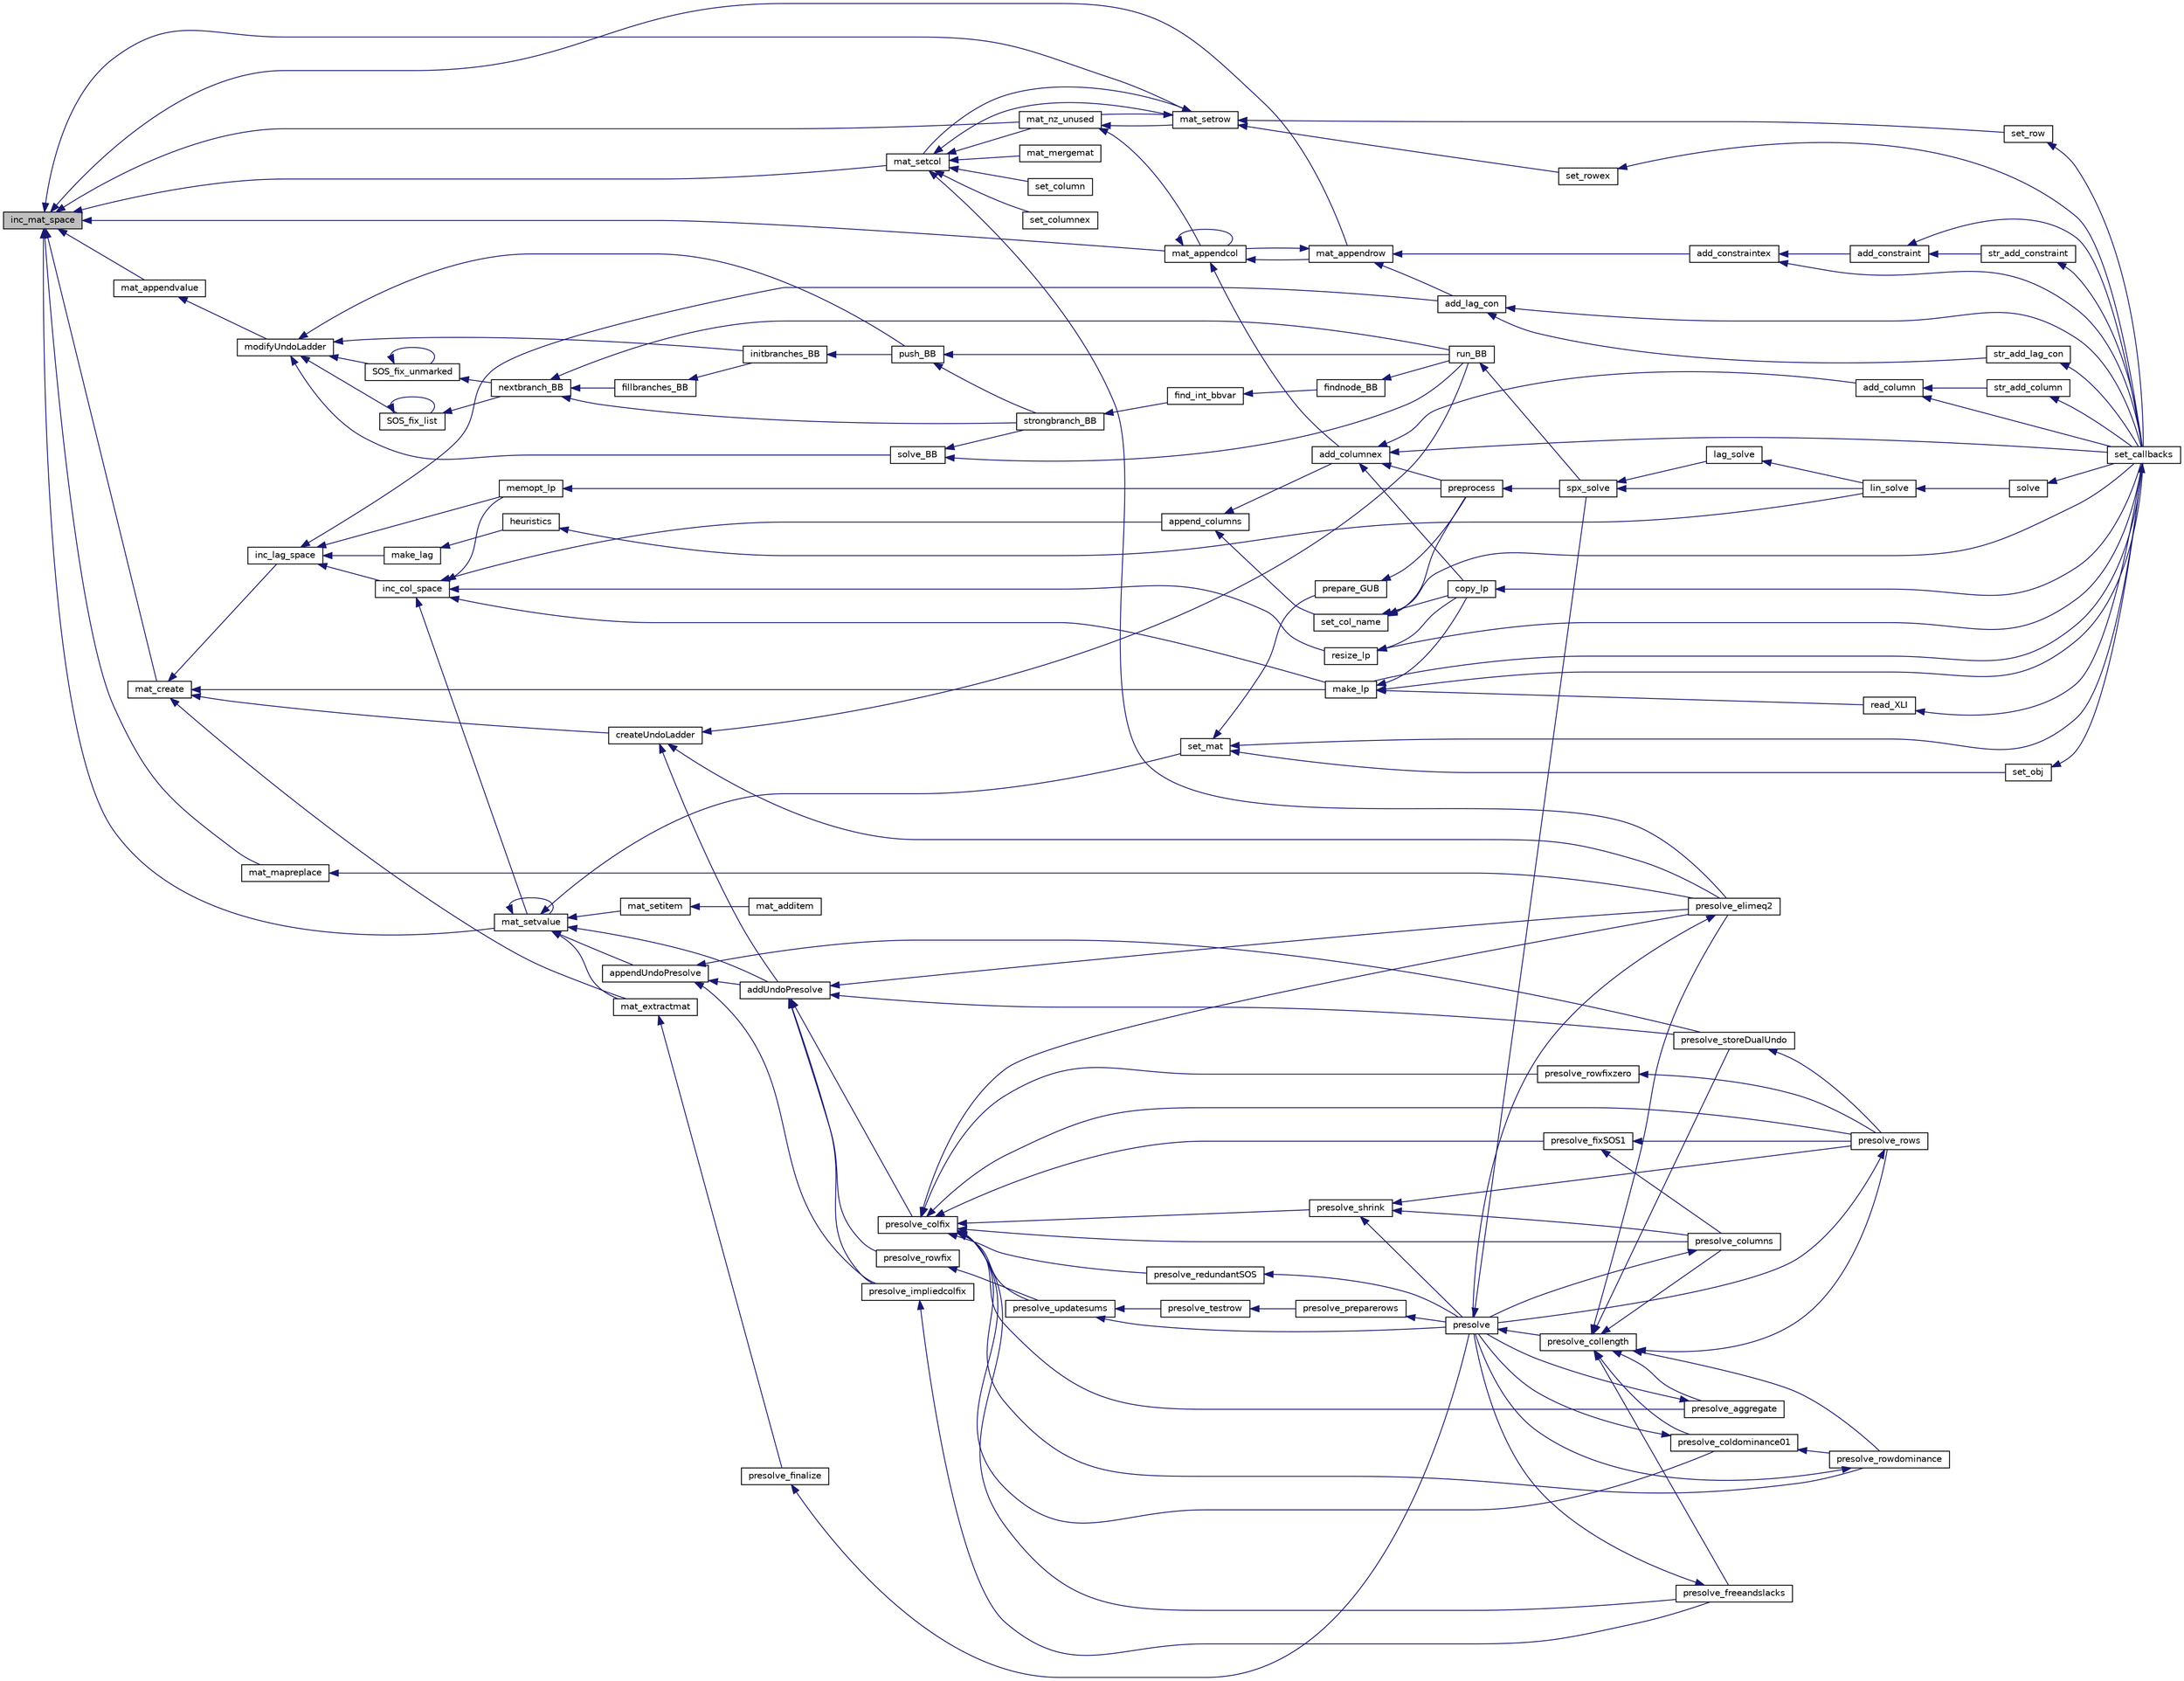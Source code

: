 digraph "inc_mat_space"
{
  edge [fontname="Helvetica",fontsize="10",labelfontname="Helvetica",labelfontsize="10"];
  node [fontname="Helvetica",fontsize="10",shape=record];
  rankdir="LR";
  Node824 [label="inc_mat_space",height=0.2,width=0.4,color="black", fillcolor="grey75", style="filled", fontcolor="black"];
  Node824 -> Node825 [dir="back",color="midnightblue",fontsize="10",style="solid",fontname="Helvetica"];
  Node825 [label="mat_create",height=0.2,width=0.4,color="black", fillcolor="white", style="filled",URL="$d0/d48/lp__matrix_8h.html#a74e25504b7d9dc9615fbe2326ecd2810"];
  Node825 -> Node826 [dir="back",color="midnightblue",fontsize="10",style="solid",fontname="Helvetica"];
  Node826 [label="make_lp",height=0.2,width=0.4,color="black", fillcolor="white", style="filled",URL="$df/df7/lp__lib_8h.html#a68a0333d84dd944f67e2a0ec72e346a9"];
  Node826 -> Node827 [dir="back",color="midnightblue",fontsize="10",style="solid",fontname="Helvetica"];
  Node827 [label="copy_lp",height=0.2,width=0.4,color="black", fillcolor="white", style="filled",URL="$df/df7/lp__lib_8h.html#aca83ecdbc200b414db491306f3070ae9"];
  Node827 -> Node828 [dir="back",color="midnightblue",fontsize="10",style="solid",fontname="Helvetica"];
  Node828 [label="set_callbacks",height=0.2,width=0.4,color="black", fillcolor="white", style="filled",URL="$df/df7/lp__lib_8h.html#a929e8acb9704f61e16927c915c15cd07"];
  Node828 -> Node826 [dir="back",color="midnightblue",fontsize="10",style="solid",fontname="Helvetica"];
  Node826 -> Node828 [dir="back",color="midnightblue",fontsize="10",style="solid",fontname="Helvetica"];
  Node826 -> Node829 [dir="back",color="midnightblue",fontsize="10",style="solid",fontname="Helvetica"];
  Node829 [label="read_XLI",height=0.2,width=0.4,color="black", fillcolor="white", style="filled",URL="$df/df7/lp__lib_8h.html#a351dd803960ab0dae2b39f2c65d3a58d"];
  Node829 -> Node828 [dir="back",color="midnightblue",fontsize="10",style="solid",fontname="Helvetica"];
  Node825 -> Node830 [dir="back",color="midnightblue",fontsize="10",style="solid",fontname="Helvetica"];
  Node830 [label="inc_lag_space",height=0.2,width=0.4,color="black", fillcolor="white", style="filled",URL="$df/df7/lp__lib_8h.html#adf404d01bb0e497e22b77fb59c53f02f"];
  Node830 -> Node831 [dir="back",color="midnightblue",fontsize="10",style="solid",fontname="Helvetica"];
  Node831 [label="memopt_lp",height=0.2,width=0.4,color="black", fillcolor="white", style="filled",URL="$df/df7/lp__lib_8h.html#af9340fa7c8926c39b68325dcef47a2eb"];
  Node831 -> Node832 [dir="back",color="midnightblue",fontsize="10",style="solid",fontname="Helvetica"];
  Node832 [label="preprocess",height=0.2,width=0.4,color="black", fillcolor="white", style="filled",URL="$df/df7/lp__lib_8h.html#a97c637125d89c31df9c86d5b091567be"];
  Node832 -> Node833 [dir="back",color="midnightblue",fontsize="10",style="solid",fontname="Helvetica"];
  Node833 [label="spx_solve",height=0.2,width=0.4,color="black", fillcolor="white", style="filled",URL="$d1/d0a/lp__simplex_8h.html#a3effc8b68c1fb21095e7324d83d0dbf7"];
  Node833 -> Node834 [dir="back",color="midnightblue",fontsize="10",style="solid",fontname="Helvetica"];
  Node834 [label="lag_solve",height=0.2,width=0.4,color="black", fillcolor="white", style="filled",URL="$d1/d0a/lp__simplex_8h.html#a320e9e82c06466267a7cb7844c7767b8"];
  Node834 -> Node835 [dir="back",color="midnightblue",fontsize="10",style="solid",fontname="Helvetica"];
  Node835 [label="lin_solve",height=0.2,width=0.4,color="black", fillcolor="white", style="filled",URL="$d1/d0a/lp__simplex_8h.html#a794b0beb471eb7ece9a694717b65b947"];
  Node835 -> Node836 [dir="back",color="midnightblue",fontsize="10",style="solid",fontname="Helvetica"];
  Node836 [label="solve",height=0.2,width=0.4,color="black", fillcolor="white", style="filled",URL="$df/df7/lp__lib_8h.html#a0f4da3a192397e77e6fe92704d4fad3f"];
  Node836 -> Node828 [dir="back",color="midnightblue",fontsize="10",style="solid",fontname="Helvetica"];
  Node833 -> Node835 [dir="back",color="midnightblue",fontsize="10",style="solid",fontname="Helvetica"];
  Node830 -> Node837 [dir="back",color="midnightblue",fontsize="10",style="solid",fontname="Helvetica"];
  Node837 [label="inc_col_space",height=0.2,width=0.4,color="black", fillcolor="white", style="filled",URL="$df/df7/lp__lib_8h.html#a19aaef4102ef22569c69de15939fd77f"];
  Node837 -> Node826 [dir="back",color="midnightblue",fontsize="10",style="solid",fontname="Helvetica"];
  Node837 -> Node838 [dir="back",color="midnightblue",fontsize="10",style="solid",fontname="Helvetica"];
  Node838 [label="resize_lp",height=0.2,width=0.4,color="black", fillcolor="white", style="filled",URL="$df/df7/lp__lib_8h.html#a3888240fa3e60fcc781ce5139d41225d"];
  Node838 -> Node827 [dir="back",color="midnightblue",fontsize="10",style="solid",fontname="Helvetica"];
  Node838 -> Node828 [dir="back",color="midnightblue",fontsize="10",style="solid",fontname="Helvetica"];
  Node837 -> Node831 [dir="back",color="midnightblue",fontsize="10",style="solid",fontname="Helvetica"];
  Node837 -> Node839 [dir="back",color="midnightblue",fontsize="10",style="solid",fontname="Helvetica"];
  Node839 [label="append_columns",height=0.2,width=0.4,color="black", fillcolor="white", style="filled",URL="$df/df7/lp__lib_8h.html#af2eb621df330da05b8dbe0f492de947c"];
  Node839 -> Node840 [dir="back",color="midnightblue",fontsize="10",style="solid",fontname="Helvetica"];
  Node840 [label="add_columnex",height=0.2,width=0.4,color="black", fillcolor="white", style="filled",URL="$df/df7/lp__lib_8h.html#a2f59f71c70b34d6198979dd6652f2dbd"];
  Node840 -> Node827 [dir="back",color="midnightblue",fontsize="10",style="solid",fontname="Helvetica"];
  Node840 -> Node841 [dir="back",color="midnightblue",fontsize="10",style="solid",fontname="Helvetica"];
  Node841 [label="add_column",height=0.2,width=0.4,color="black", fillcolor="white", style="filled",URL="$df/df7/lp__lib_8h.html#ab0aae6678125797fe5acd4d9e4ec5ada"];
  Node841 -> Node842 [dir="back",color="midnightblue",fontsize="10",style="solid",fontname="Helvetica"];
  Node842 [label="str_add_column",height=0.2,width=0.4,color="black", fillcolor="white", style="filled",URL="$df/df7/lp__lib_8h.html#a8e97e48b7672e3a822758f53b897b960"];
  Node842 -> Node828 [dir="back",color="midnightblue",fontsize="10",style="solid",fontname="Helvetica"];
  Node841 -> Node828 [dir="back",color="midnightblue",fontsize="10",style="solid",fontname="Helvetica"];
  Node840 -> Node828 [dir="back",color="midnightblue",fontsize="10",style="solid",fontname="Helvetica"];
  Node840 -> Node832 [dir="back",color="midnightblue",fontsize="10",style="solid",fontname="Helvetica"];
  Node839 -> Node843 [dir="back",color="midnightblue",fontsize="10",style="solid",fontname="Helvetica"];
  Node843 [label="set_col_name",height=0.2,width=0.4,color="black", fillcolor="white", style="filled",URL="$df/df7/lp__lib_8h.html#a751584b8fc5364188ce4cfedd22a41f0"];
  Node843 -> Node827 [dir="back",color="midnightblue",fontsize="10",style="solid",fontname="Helvetica"];
  Node843 -> Node828 [dir="back",color="midnightblue",fontsize="10",style="solid",fontname="Helvetica"];
  Node843 -> Node832 [dir="back",color="midnightblue",fontsize="10",style="solid",fontname="Helvetica"];
  Node837 -> Node844 [dir="back",color="midnightblue",fontsize="10",style="solid",fontname="Helvetica"];
  Node844 [label="mat_setvalue",height=0.2,width=0.4,color="black", fillcolor="white", style="filled",URL="$d0/d48/lp__matrix_8h.html#a3cf5f70351e501251681b113289293da"];
  Node844 -> Node845 [dir="back",color="midnightblue",fontsize="10",style="solid",fontname="Helvetica"];
  Node845 [label="set_mat",height=0.2,width=0.4,color="black", fillcolor="white", style="filled",URL="$df/df7/lp__lib_8h.html#a21ce2e5c2697a784e679f1b3ae596d92"];
  Node845 -> Node846 [dir="back",color="midnightblue",fontsize="10",style="solid",fontname="Helvetica"];
  Node846 [label="set_obj",height=0.2,width=0.4,color="black", fillcolor="white", style="filled",URL="$df/df7/lp__lib_8h.html#aa23a77296dfa4c4350f59de4eb2dd793"];
  Node846 -> Node828 [dir="back",color="midnightblue",fontsize="10",style="solid",fontname="Helvetica"];
  Node845 -> Node828 [dir="back",color="midnightblue",fontsize="10",style="solid",fontname="Helvetica"];
  Node845 -> Node847 [dir="back",color="midnightblue",fontsize="10",style="solid",fontname="Helvetica"];
  Node847 [label="prepare_GUB",height=0.2,width=0.4,color="black", fillcolor="white", style="filled",URL="$df/df7/lp__lib_8h.html#aa8871fd842850304a627fbe3be7d31fb"];
  Node847 -> Node832 [dir="back",color="midnightblue",fontsize="10",style="solid",fontname="Helvetica"];
  Node844 -> Node848 [dir="back",color="midnightblue",fontsize="10",style="solid",fontname="Helvetica"];
  Node848 [label="mat_extractmat",height=0.2,width=0.4,color="black", fillcolor="white", style="filled",URL="$d0/d48/lp__matrix_8h.html#a8fe5b95ea2aa30bba3f5050534e4c420"];
  Node848 -> Node849 [dir="back",color="midnightblue",fontsize="10",style="solid",fontname="Helvetica"];
  Node849 [label="presolve_finalize",height=0.2,width=0.4,color="black", fillcolor="white", style="filled",URL="$d3/da5/lp__presolve_8c.html#a46c3fddf42b480372a735f9cc14c5c38"];
  Node849 -> Node850 [dir="back",color="midnightblue",fontsize="10",style="solid",fontname="Helvetica"];
  Node850 [label="presolve",height=0.2,width=0.4,color="black", fillcolor="white", style="filled",URL="$da/dae/lp__presolve_8h.html#a63c9f891fb867de51e44d08313fdd585"];
  Node850 -> Node851 [dir="back",color="midnightblue",fontsize="10",style="solid",fontname="Helvetica"];
  Node851 [label="presolve_collength",height=0.2,width=0.4,color="black", fillcolor="white", style="filled",URL="$da/dae/lp__presolve_8h.html#a58b595e285879c5d2996a0a6247d9389"];
  Node851 -> Node852 [dir="back",color="midnightblue",fontsize="10",style="solid",fontname="Helvetica"];
  Node852 [label="presolve_storeDualUndo",height=0.2,width=0.4,color="black", fillcolor="white", style="filled",URL="$d3/da5/lp__presolve_8c.html#a1aba0570d1275e34fbd173aa558c4c14"];
  Node852 -> Node853 [dir="back",color="midnightblue",fontsize="10",style="solid",fontname="Helvetica"];
  Node853 [label="presolve_rows",height=0.2,width=0.4,color="black", fillcolor="white", style="filled",URL="$d3/da5/lp__presolve_8c.html#a93c32e563cfede02af08bd1a3d46bd6d"];
  Node853 -> Node850 [dir="back",color="midnightblue",fontsize="10",style="solid",fontname="Helvetica"];
  Node851 -> Node854 [dir="back",color="midnightblue",fontsize="10",style="solid",fontname="Helvetica"];
  Node854 [label="presolve_elimeq2",height=0.2,width=0.4,color="black", fillcolor="white", style="filled",URL="$d3/da5/lp__presolve_8c.html#a7844c56aa332fe22274fffac21b497b8"];
  Node854 -> Node850 [dir="back",color="midnightblue",fontsize="10",style="solid",fontname="Helvetica"];
  Node851 -> Node855 [dir="back",color="midnightblue",fontsize="10",style="solid",fontname="Helvetica"];
  Node855 [label="presolve_rowdominance",height=0.2,width=0.4,color="black", fillcolor="white", style="filled",URL="$d3/da5/lp__presolve_8c.html#a7e03acd96990d99539251375f7faff4a"];
  Node855 -> Node850 [dir="back",color="midnightblue",fontsize="10",style="solid",fontname="Helvetica"];
  Node851 -> Node856 [dir="back",color="midnightblue",fontsize="10",style="solid",fontname="Helvetica"];
  Node856 [label="presolve_coldominance01",height=0.2,width=0.4,color="black", fillcolor="white", style="filled",URL="$d3/da5/lp__presolve_8c.html#a38ba8dae4e0bbdd4ab2ab77f7d146596"];
  Node856 -> Node855 [dir="back",color="midnightblue",fontsize="10",style="solid",fontname="Helvetica"];
  Node856 -> Node850 [dir="back",color="midnightblue",fontsize="10",style="solid",fontname="Helvetica"];
  Node851 -> Node857 [dir="back",color="midnightblue",fontsize="10",style="solid",fontname="Helvetica"];
  Node857 [label="presolve_aggregate",height=0.2,width=0.4,color="black", fillcolor="white", style="filled",URL="$d3/da5/lp__presolve_8c.html#accb9e4202e7222ff4aba91e3c15efa73"];
  Node857 -> Node850 [dir="back",color="midnightblue",fontsize="10",style="solid",fontname="Helvetica"];
  Node851 -> Node858 [dir="back",color="midnightblue",fontsize="10",style="solid",fontname="Helvetica"];
  Node858 [label="presolve_columns",height=0.2,width=0.4,color="black", fillcolor="white", style="filled",URL="$d3/da5/lp__presolve_8c.html#ada5e067bb25106a6d8ecd75d23be8600"];
  Node858 -> Node850 [dir="back",color="midnightblue",fontsize="10",style="solid",fontname="Helvetica"];
  Node851 -> Node859 [dir="back",color="midnightblue",fontsize="10",style="solid",fontname="Helvetica"];
  Node859 [label="presolve_freeandslacks",height=0.2,width=0.4,color="black", fillcolor="white", style="filled",URL="$d3/da5/lp__presolve_8c.html#a62d34320b14c8946670a7fc73a04828a"];
  Node859 -> Node850 [dir="back",color="midnightblue",fontsize="10",style="solid",fontname="Helvetica"];
  Node851 -> Node853 [dir="back",color="midnightblue",fontsize="10",style="solid",fontname="Helvetica"];
  Node850 -> Node833 [dir="back",color="midnightblue",fontsize="10",style="solid",fontname="Helvetica"];
  Node844 -> Node860 [dir="back",color="midnightblue",fontsize="10",style="solid",fontname="Helvetica"];
  Node860 [label="mat_setitem",height=0.2,width=0.4,color="black", fillcolor="white", style="filled",URL="$d0/d48/lp__matrix_8h.html#ac8defba940597273d1e2f41af9c4fdd6"];
  Node860 -> Node861 [dir="back",color="midnightblue",fontsize="10",style="solid",fontname="Helvetica"];
  Node861 [label="mat_additem",height=0.2,width=0.4,color="black", fillcolor="white", style="filled",URL="$d0/d48/lp__matrix_8h.html#adae88f0f1d337755cfa985774c30135f"];
  Node844 -> Node844 [dir="back",color="midnightblue",fontsize="10",style="solid",fontname="Helvetica"];
  Node844 -> Node862 [dir="back",color="midnightblue",fontsize="10",style="solid",fontname="Helvetica"];
  Node862 [label="appendUndoPresolve",height=0.2,width=0.4,color="black", fillcolor="white", style="filled",URL="$d0/d48/lp__matrix_8h.html#aa8e38f815c9cbd06ef78e67a7f0cb056"];
  Node862 -> Node863 [dir="back",color="midnightblue",fontsize="10",style="solid",fontname="Helvetica"];
  Node863 [label="addUndoPresolve",height=0.2,width=0.4,color="black", fillcolor="white", style="filled",URL="$d0/d48/lp__matrix_8h.html#a1d2df317ce9ff9f7d2175c6f4f5998fd"];
  Node863 -> Node852 [dir="back",color="midnightblue",fontsize="10",style="solid",fontname="Helvetica"];
  Node863 -> Node864 [dir="back",color="midnightblue",fontsize="10",style="solid",fontname="Helvetica"];
  Node864 [label="presolve_rowfix",height=0.2,width=0.4,color="black", fillcolor="white", style="filled",URL="$d3/da5/lp__presolve_8c.html#a520eef3ceedd449b38f7efcba96f8f9d"];
  Node864 -> Node865 [dir="back",color="midnightblue",fontsize="10",style="solid",fontname="Helvetica"];
  Node865 [label="presolve_updatesums",height=0.2,width=0.4,color="black", fillcolor="white", style="filled",URL="$da/dae/lp__presolve_8h.html#a48aae6398bfe8f3779631422b53e0f2c"];
  Node865 -> Node866 [dir="back",color="midnightblue",fontsize="10",style="solid",fontname="Helvetica"];
  Node866 [label="presolve_testrow",height=0.2,width=0.4,color="black", fillcolor="white", style="filled",URL="$d3/da5/lp__presolve_8c.html#ad41ebd5dd7c996f3138eacf6bbf4484f"];
  Node866 -> Node867 [dir="back",color="midnightblue",fontsize="10",style="solid",fontname="Helvetica"];
  Node867 [label="presolve_preparerows",height=0.2,width=0.4,color="black", fillcolor="white", style="filled",URL="$d3/da5/lp__presolve_8c.html#a8907ce5b9083799d1f9b1245a265a104"];
  Node867 -> Node850 [dir="back",color="midnightblue",fontsize="10",style="solid",fontname="Helvetica"];
  Node865 -> Node850 [dir="back",color="midnightblue",fontsize="10",style="solid",fontname="Helvetica"];
  Node863 -> Node868 [dir="back",color="midnightblue",fontsize="10",style="solid",fontname="Helvetica"];
  Node868 [label="presolve_colfix",height=0.2,width=0.4,color="black", fillcolor="white", style="filled",URL="$da/dae/lp__presolve_8h.html#a5ac5af2f2db21d53c5a0655080959a42"];
  Node868 -> Node869 [dir="back",color="midnightblue",fontsize="10",style="solid",fontname="Helvetica"];
  Node869 [label="presolve_shrink",height=0.2,width=0.4,color="black", fillcolor="white", style="filled",URL="$da/dae/lp__presolve_8h.html#a0af83f2ddc82962e4531d33df40823b4"];
  Node869 -> Node858 [dir="back",color="midnightblue",fontsize="10",style="solid",fontname="Helvetica"];
  Node869 -> Node853 [dir="back",color="midnightblue",fontsize="10",style="solid",fontname="Helvetica"];
  Node869 -> Node850 [dir="back",color="midnightblue",fontsize="10",style="solid",fontname="Helvetica"];
  Node868 -> Node870 [dir="back",color="midnightblue",fontsize="10",style="solid",fontname="Helvetica"];
  Node870 [label="presolve_redundantSOS",height=0.2,width=0.4,color="black", fillcolor="white", style="filled",URL="$d3/da5/lp__presolve_8c.html#a59de989fa2e2b3a1c70900138341444c"];
  Node870 -> Node850 [dir="back",color="midnightblue",fontsize="10",style="solid",fontname="Helvetica"];
  Node868 -> Node871 [dir="back",color="midnightblue",fontsize="10",style="solid",fontname="Helvetica"];
  Node871 [label="presolve_fixSOS1",height=0.2,width=0.4,color="black", fillcolor="white", style="filled",URL="$d3/da5/lp__presolve_8c.html#afe23851dfda31715aa642bf989e12ffc"];
  Node871 -> Node858 [dir="back",color="midnightblue",fontsize="10",style="solid",fontname="Helvetica"];
  Node871 -> Node853 [dir="back",color="midnightblue",fontsize="10",style="solid",fontname="Helvetica"];
  Node868 -> Node872 [dir="back",color="midnightblue",fontsize="10",style="solid",fontname="Helvetica"];
  Node872 [label="presolve_rowfixzero",height=0.2,width=0.4,color="black", fillcolor="white", style="filled",URL="$d3/da5/lp__presolve_8c.html#a4f192a0462d482c119b3966df893497c"];
  Node872 -> Node853 [dir="back",color="midnightblue",fontsize="10",style="solid",fontname="Helvetica"];
  Node868 -> Node854 [dir="back",color="midnightblue",fontsize="10",style="solid",fontname="Helvetica"];
  Node868 -> Node865 [dir="back",color="midnightblue",fontsize="10",style="solid",fontname="Helvetica"];
  Node868 -> Node855 [dir="back",color="midnightblue",fontsize="10",style="solid",fontname="Helvetica"];
  Node868 -> Node856 [dir="back",color="midnightblue",fontsize="10",style="solid",fontname="Helvetica"];
  Node868 -> Node857 [dir="back",color="midnightblue",fontsize="10",style="solid",fontname="Helvetica"];
  Node868 -> Node858 [dir="back",color="midnightblue",fontsize="10",style="solid",fontname="Helvetica"];
  Node868 -> Node859 [dir="back",color="midnightblue",fontsize="10",style="solid",fontname="Helvetica"];
  Node868 -> Node853 [dir="back",color="midnightblue",fontsize="10",style="solid",fontname="Helvetica"];
  Node863 -> Node854 [dir="back",color="midnightblue",fontsize="10",style="solid",fontname="Helvetica"];
  Node863 -> Node873 [dir="back",color="midnightblue",fontsize="10",style="solid",fontname="Helvetica"];
  Node873 [label="presolve_impliedcolfix",height=0.2,width=0.4,color="black", fillcolor="white", style="filled",URL="$d3/da5/lp__presolve_8c.html#a25320b5f693a313addfb4d08c8d8a4fc"];
  Node873 -> Node859 [dir="back",color="midnightblue",fontsize="10",style="solid",fontname="Helvetica"];
  Node862 -> Node852 [dir="back",color="midnightblue",fontsize="10",style="solid",fontname="Helvetica"];
  Node862 -> Node873 [dir="back",color="midnightblue",fontsize="10",style="solid",fontname="Helvetica"];
  Node844 -> Node863 [dir="back",color="midnightblue",fontsize="10",style="solid",fontname="Helvetica"];
  Node830 -> Node874 [dir="back",color="midnightblue",fontsize="10",style="solid",fontname="Helvetica"];
  Node874 [label="add_lag_con",height=0.2,width=0.4,color="black", fillcolor="white", style="filled",URL="$df/df7/lp__lib_8h.html#a21817bbdd59cc827d3c872f9dcf596df"];
  Node874 -> Node875 [dir="back",color="midnightblue",fontsize="10",style="solid",fontname="Helvetica"];
  Node875 [label="str_add_lag_con",height=0.2,width=0.4,color="black", fillcolor="white", style="filled",URL="$df/df7/lp__lib_8h.html#a646e25b5eb3a3aa543d174999410b071"];
  Node875 -> Node828 [dir="back",color="midnightblue",fontsize="10",style="solid",fontname="Helvetica"];
  Node874 -> Node828 [dir="back",color="midnightblue",fontsize="10",style="solid",fontname="Helvetica"];
  Node830 -> Node876 [dir="back",color="midnightblue",fontsize="10",style="solid",fontname="Helvetica"];
  Node876 [label="make_lag",height=0.2,width=0.4,color="black", fillcolor="white", style="filled",URL="$d2/d6c/lp__simplex_8c.html#a1220bccd183bf2a00e735a475ac982bd"];
  Node876 -> Node877 [dir="back",color="midnightblue",fontsize="10",style="solid",fontname="Helvetica"];
  Node877 [label="heuristics",height=0.2,width=0.4,color="black", fillcolor="white", style="filled",URL="$d1/d0a/lp__simplex_8h.html#a702660e791b8155b3503123cf00cd8c3"];
  Node877 -> Node835 [dir="back",color="midnightblue",fontsize="10",style="solid",fontname="Helvetica"];
  Node825 -> Node848 [dir="back",color="midnightblue",fontsize="10",style="solid",fontname="Helvetica"];
  Node825 -> Node878 [dir="back",color="midnightblue",fontsize="10",style="solid",fontname="Helvetica"];
  Node878 [label="createUndoLadder",height=0.2,width=0.4,color="black", fillcolor="white", style="filled",URL="$d0/d48/lp__matrix_8h.html#a26d976de73aaf5c8684c3b3ca06fee53"];
  Node878 -> Node863 [dir="back",color="midnightblue",fontsize="10",style="solid",fontname="Helvetica"];
  Node878 -> Node879 [dir="back",color="midnightblue",fontsize="10",style="solid",fontname="Helvetica"];
  Node879 [label="run_BB",height=0.2,width=0.4,color="black", fillcolor="white", style="filled",URL="$d1/dbf/lp__mipbb_8h.html#a1d8d97b4f4f35f07e6b798f07a62e527"];
  Node879 -> Node833 [dir="back",color="midnightblue",fontsize="10",style="solid",fontname="Helvetica"];
  Node878 -> Node854 [dir="back",color="midnightblue",fontsize="10",style="solid",fontname="Helvetica"];
  Node824 -> Node880 [dir="back",color="midnightblue",fontsize="10",style="solid",fontname="Helvetica"];
  Node880 [label="mat_mapreplace",height=0.2,width=0.4,color="black", fillcolor="white", style="filled",URL="$d0/d48/lp__matrix_8h.html#a3a0f0cd80f166dae183e3b11c42fc323"];
  Node880 -> Node854 [dir="back",color="midnightblue",fontsize="10",style="solid",fontname="Helvetica"];
  Node824 -> Node881 [dir="back",color="midnightblue",fontsize="10",style="solid",fontname="Helvetica"];
  Node881 [label="mat_setcol",height=0.2,width=0.4,color="black", fillcolor="white", style="filled",URL="$d0/d48/lp__matrix_8h.html#a71e7dd8e4b57b44fa4edffdffd67436a"];
  Node881 -> Node882 [dir="back",color="midnightblue",fontsize="10",style="solid",fontname="Helvetica"];
  Node882 [label="set_column",height=0.2,width=0.4,color="black", fillcolor="white", style="filled",URL="$df/df7/lp__lib_8h.html#abacf3e5f249bb2a8643434941cf4908d"];
  Node881 -> Node883 [dir="back",color="midnightblue",fontsize="10",style="solid",fontname="Helvetica"];
  Node883 [label="set_columnex",height=0.2,width=0.4,color="black", fillcolor="white", style="filled",URL="$df/df7/lp__lib_8h.html#a606e11870c0212ccc81a0af9dc40f9b4"];
  Node881 -> Node884 [dir="back",color="midnightblue",fontsize="10",style="solid",fontname="Helvetica"];
  Node884 [label="mat_mergemat",height=0.2,width=0.4,color="black", fillcolor="white", style="filled",URL="$d0/d48/lp__matrix_8h.html#a8025e5e32b2dc272bdd7ad3b6381d314"];
  Node881 -> Node885 [dir="back",color="midnightblue",fontsize="10",style="solid",fontname="Helvetica"];
  Node885 [label="mat_nz_unused",height=0.2,width=0.4,color="black", fillcolor="white", style="filled",URL="$dc/d9a/lp__matrix_8c.html#aab440ee37c802fe888336d4e153af77e"];
  Node885 -> Node886 [dir="back",color="midnightblue",fontsize="10",style="solid",fontname="Helvetica"];
  Node886 [label="mat_setrow",height=0.2,width=0.4,color="black", fillcolor="white", style="filled",URL="$d0/d48/lp__matrix_8h.html#a5837615af370330b157d64f375718962"];
  Node886 -> Node887 [dir="back",color="midnightblue",fontsize="10",style="solid",fontname="Helvetica"];
  Node887 [label="set_row",height=0.2,width=0.4,color="black", fillcolor="white", style="filled",URL="$df/df7/lp__lib_8h.html#a3995b086d0b4284072c3f0a002f8751a"];
  Node887 -> Node828 [dir="back",color="midnightblue",fontsize="10",style="solid",fontname="Helvetica"];
  Node886 -> Node888 [dir="back",color="midnightblue",fontsize="10",style="solid",fontname="Helvetica"];
  Node888 [label="set_rowex",height=0.2,width=0.4,color="black", fillcolor="white", style="filled",URL="$df/df7/lp__lib_8h.html#ae7c386ce4ede686ac44b6a740abadc03"];
  Node888 -> Node828 [dir="back",color="midnightblue",fontsize="10",style="solid",fontname="Helvetica"];
  Node886 -> Node881 [dir="back",color="midnightblue",fontsize="10",style="solid",fontname="Helvetica"];
  Node886 -> Node885 [dir="back",color="midnightblue",fontsize="10",style="solid",fontname="Helvetica"];
  Node885 -> Node889 [dir="back",color="midnightblue",fontsize="10",style="solid",fontname="Helvetica"];
  Node889 [label="mat_appendcol",height=0.2,width=0.4,color="black", fillcolor="white", style="filled",URL="$d0/d48/lp__matrix_8h.html#a8bcc9358a01916afef7fed8b255d202a"];
  Node889 -> Node840 [dir="back",color="midnightblue",fontsize="10",style="solid",fontname="Helvetica"];
  Node889 -> Node890 [dir="back",color="midnightblue",fontsize="10",style="solid",fontname="Helvetica"];
  Node890 [label="mat_appendrow",height=0.2,width=0.4,color="black", fillcolor="white", style="filled",URL="$d0/d48/lp__matrix_8h.html#a131c3b8b28f2b4820951029365f572a1"];
  Node890 -> Node891 [dir="back",color="midnightblue",fontsize="10",style="solid",fontname="Helvetica"];
  Node891 [label="add_constraintex",height=0.2,width=0.4,color="black", fillcolor="white", style="filled",URL="$df/df7/lp__lib_8h.html#a72939ceb6c02b858f0462fffc76c7cc7"];
  Node891 -> Node892 [dir="back",color="midnightblue",fontsize="10",style="solid",fontname="Helvetica"];
  Node892 [label="add_constraint",height=0.2,width=0.4,color="black", fillcolor="white", style="filled",URL="$df/df7/lp__lib_8h.html#a9bc4a8f05123c2512ef0059771c74909"];
  Node892 -> Node893 [dir="back",color="midnightblue",fontsize="10",style="solid",fontname="Helvetica"];
  Node893 [label="str_add_constraint",height=0.2,width=0.4,color="black", fillcolor="white", style="filled",URL="$df/df7/lp__lib_8h.html#a783404ff7b2853d45f0e2f1e4f8bb30d"];
  Node893 -> Node828 [dir="back",color="midnightblue",fontsize="10",style="solid",fontname="Helvetica"];
  Node892 -> Node828 [dir="back",color="midnightblue",fontsize="10",style="solid",fontname="Helvetica"];
  Node891 -> Node828 [dir="back",color="midnightblue",fontsize="10",style="solid",fontname="Helvetica"];
  Node890 -> Node874 [dir="back",color="midnightblue",fontsize="10",style="solid",fontname="Helvetica"];
  Node890 -> Node889 [dir="back",color="midnightblue",fontsize="10",style="solid",fontname="Helvetica"];
  Node889 -> Node889 [dir="back",color="midnightblue",fontsize="10",style="solid",fontname="Helvetica"];
  Node881 -> Node886 [dir="back",color="midnightblue",fontsize="10",style="solid",fontname="Helvetica"];
  Node881 -> Node854 [dir="back",color="midnightblue",fontsize="10",style="solid",fontname="Helvetica"];
  Node824 -> Node885 [dir="back",color="midnightblue",fontsize="10",style="solid",fontname="Helvetica"];
  Node824 -> Node886 [dir="back",color="midnightblue",fontsize="10",style="solid",fontname="Helvetica"];
  Node824 -> Node890 [dir="back",color="midnightblue",fontsize="10",style="solid",fontname="Helvetica"];
  Node824 -> Node889 [dir="back",color="midnightblue",fontsize="10",style="solid",fontname="Helvetica"];
  Node824 -> Node844 [dir="back",color="midnightblue",fontsize="10",style="solid",fontname="Helvetica"];
  Node824 -> Node894 [dir="back",color="midnightblue",fontsize="10",style="solid",fontname="Helvetica"];
  Node894 [label="mat_appendvalue",height=0.2,width=0.4,color="black", fillcolor="white", style="filled",URL="$dc/d9a/lp__matrix_8c.html#a8e5c1b23ce0ec7b60dfb82408f7d9947"];
  Node894 -> Node895 [dir="back",color="midnightblue",fontsize="10",style="solid",fontname="Helvetica"];
  Node895 [label="modifyUndoLadder",height=0.2,width=0.4,color="black", fillcolor="white", style="filled",URL="$d0/d48/lp__matrix_8h.html#acaf7691abed13edd2fe704367b6107a4"];
  Node895 -> Node896 [dir="back",color="midnightblue",fontsize="10",style="solid",fontname="Helvetica"];
  Node896 [label="push_BB",height=0.2,width=0.4,color="black", fillcolor="white", style="filled",URL="$d1/dbf/lp__mipbb_8h.html#a29fef70f6e599c3d0961c052d6a780df"];
  Node896 -> Node897 [dir="back",color="midnightblue",fontsize="10",style="solid",fontname="Helvetica"];
  Node897 [label="strongbranch_BB",height=0.2,width=0.4,color="black", fillcolor="white", style="filled",URL="$d1/dbf/lp__mipbb_8h.html#a14912803f02db21c25829df065202762"];
  Node897 -> Node898 [dir="back",color="midnightblue",fontsize="10",style="solid",fontname="Helvetica"];
  Node898 [label="find_int_bbvar",height=0.2,width=0.4,color="black", fillcolor="white", style="filled",URL="$df/df7/lp__lib_8h.html#ad6104a5cc6ae29cc1dd1327d8d36047e"];
  Node898 -> Node899 [dir="back",color="midnightblue",fontsize="10",style="solid",fontname="Helvetica"];
  Node899 [label="findnode_BB",height=0.2,width=0.4,color="black", fillcolor="white", style="filled",URL="$d1/dbf/lp__mipbb_8h.html#ad9c2614a833a1e0ab7f4425068752663"];
  Node899 -> Node879 [dir="back",color="midnightblue",fontsize="10",style="solid",fontname="Helvetica"];
  Node896 -> Node879 [dir="back",color="midnightblue",fontsize="10",style="solid",fontname="Helvetica"];
  Node895 -> Node900 [dir="back",color="midnightblue",fontsize="10",style="solid",fontname="Helvetica"];
  Node900 [label="initbranches_BB",height=0.2,width=0.4,color="black", fillcolor="white", style="filled",URL="$d1/dbf/lp__mipbb_8h.html#abe1e769e38a53eb057271580f1453f6c"];
  Node900 -> Node896 [dir="back",color="midnightblue",fontsize="10",style="solid",fontname="Helvetica"];
  Node895 -> Node901 [dir="back",color="midnightblue",fontsize="10",style="solid",fontname="Helvetica"];
  Node901 [label="solve_BB",height=0.2,width=0.4,color="black", fillcolor="white", style="filled",URL="$d1/dbf/lp__mipbb_8h.html#a43e95e2128e85df2643cbc0bfce4746c"];
  Node901 -> Node897 [dir="back",color="midnightblue",fontsize="10",style="solid",fontname="Helvetica"];
  Node901 -> Node879 [dir="back",color="midnightblue",fontsize="10",style="solid",fontname="Helvetica"];
  Node895 -> Node902 [dir="back",color="midnightblue",fontsize="10",style="solid",fontname="Helvetica"];
  Node902 [label="SOS_fix_unmarked",height=0.2,width=0.4,color="black", fillcolor="white", style="filled",URL="$da/d21/lp___s_o_s_8h.html#a0af72c1d543108590247fdaf4481d719"];
  Node902 -> Node903 [dir="back",color="midnightblue",fontsize="10",style="solid",fontname="Helvetica"];
  Node903 [label="nextbranch_BB",height=0.2,width=0.4,color="black", fillcolor="white", style="filled",URL="$d1/dbf/lp__mipbb_8h.html#acfae5378e6b0b97f0ce3799b5d84fcf6"];
  Node903 -> Node904 [dir="back",color="midnightblue",fontsize="10",style="solid",fontname="Helvetica"];
  Node904 [label="fillbranches_BB",height=0.2,width=0.4,color="black", fillcolor="white", style="filled",URL="$d1/dbf/lp__mipbb_8h.html#a9d339d96c9f82786260b425cad7ab62e"];
  Node904 -> Node900 [dir="back",color="midnightblue",fontsize="10",style="solid",fontname="Helvetica"];
  Node903 -> Node897 [dir="back",color="midnightblue",fontsize="10",style="solid",fontname="Helvetica"];
  Node903 -> Node879 [dir="back",color="midnightblue",fontsize="10",style="solid",fontname="Helvetica"];
  Node902 -> Node902 [dir="back",color="midnightblue",fontsize="10",style="solid",fontname="Helvetica"];
  Node895 -> Node905 [dir="back",color="midnightblue",fontsize="10",style="solid",fontname="Helvetica"];
  Node905 [label="SOS_fix_list",height=0.2,width=0.4,color="black", fillcolor="white", style="filled",URL="$da/d21/lp___s_o_s_8h.html#a20792b81d4abfa77ea889ec577347ff6"];
  Node905 -> Node903 [dir="back",color="midnightblue",fontsize="10",style="solid",fontname="Helvetica"];
  Node905 -> Node905 [dir="back",color="midnightblue",fontsize="10",style="solid",fontname="Helvetica"];
}
